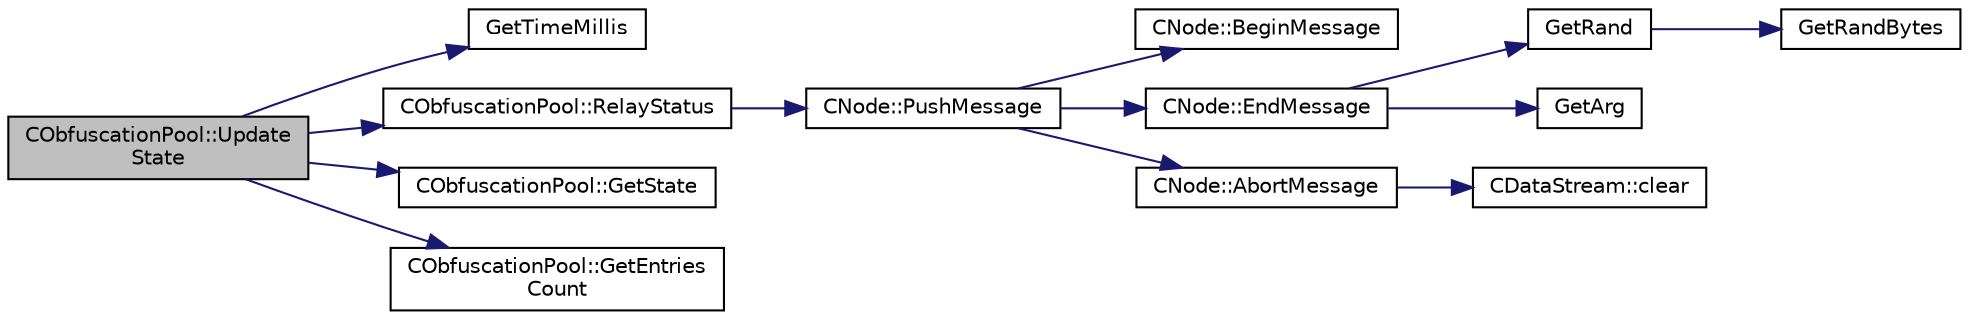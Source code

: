 digraph "CObfuscationPool::UpdateState"
{
  edge [fontname="Helvetica",fontsize="10",labelfontname="Helvetica",labelfontsize="10"];
  node [fontname="Helvetica",fontsize="10",shape=record];
  rankdir="LR";
  Node518 [label="CObfuscationPool::Update\lState",height=0.2,width=0.4,color="black", fillcolor="grey75", style="filled", fontcolor="black"];
  Node518 -> Node519 [color="midnightblue",fontsize="10",style="solid",fontname="Helvetica"];
  Node519 [label="GetTimeMillis",height=0.2,width=0.4,color="black", fillcolor="white", style="filled",URL="$utiltime_8cpp.html#a139d0fe6387b9e230a9b8bb12d9b43b9"];
  Node518 -> Node520 [color="midnightblue",fontsize="10",style="solid",fontname="Helvetica"];
  Node520 [label="CObfuscationPool::RelayStatus",height=0.2,width=0.4,color="black", fillcolor="white", style="filled",URL="$class_c_obfuscation_pool.html#a7e152493086856e4a0d7614886ced692"];
  Node520 -> Node521 [color="midnightblue",fontsize="10",style="solid",fontname="Helvetica"];
  Node521 [label="CNode::PushMessage",height=0.2,width=0.4,color="black", fillcolor="white", style="filled",URL="$class_c_node.html#a204fda3d33404cb37698c085b1583ab2"];
  Node521 -> Node522 [color="midnightblue",fontsize="10",style="solid",fontname="Helvetica"];
  Node522 [label="CNode::BeginMessage",height=0.2,width=0.4,color="black", fillcolor="white", style="filled",URL="$class_c_node.html#af76d193027757002321d0d674290b955"];
  Node521 -> Node523 [color="midnightblue",fontsize="10",style="solid",fontname="Helvetica"];
  Node523 [label="CNode::EndMessage",height=0.2,width=0.4,color="black", fillcolor="white", style="filled",URL="$class_c_node.html#af8d4b8c0f883afffcb62d906c31b2cdf"];
  Node523 -> Node524 [color="midnightblue",fontsize="10",style="solid",fontname="Helvetica"];
  Node524 [label="GetRand",height=0.2,width=0.4,color="black", fillcolor="white", style="filled",URL="$random_8cpp.html#a27d9149d522b1fa87d84e5e9ca902aef"];
  Node524 -> Node525 [color="midnightblue",fontsize="10",style="solid",fontname="Helvetica"];
  Node525 [label="GetRandBytes",height=0.2,width=0.4,color="black", fillcolor="white", style="filled",URL="$random_8cpp.html#ada0c29949c4d1ac0cc027d93c4771423",tooltip="Functions to gather random data via the OpenSSL PRNG. "];
  Node523 -> Node526 [color="midnightblue",fontsize="10",style="solid",fontname="Helvetica"];
  Node526 [label="GetArg",height=0.2,width=0.4,color="black", fillcolor="white", style="filled",URL="$util_8cpp.html#a24f685720bf40370e5bd2a192ad50cd8",tooltip="Return string argument or default value. "];
  Node521 -> Node527 [color="midnightblue",fontsize="10",style="solid",fontname="Helvetica"];
  Node527 [label="CNode::AbortMessage",height=0.2,width=0.4,color="black", fillcolor="white", style="filled",URL="$class_c_node.html#aae0fdfe555001a60bab8f216c3bc3978"];
  Node527 -> Node528 [color="midnightblue",fontsize="10",style="solid",fontname="Helvetica"];
  Node528 [label="CDataStream::clear",height=0.2,width=0.4,color="black", fillcolor="white", style="filled",URL="$class_c_data_stream.html#ade6ed9a3a481e333900e6496707b9692"];
  Node518 -> Node529 [color="midnightblue",fontsize="10",style="solid",fontname="Helvetica"];
  Node529 [label="CObfuscationPool::GetState",height=0.2,width=0.4,color="black", fillcolor="white", style="filled",URL="$class_c_obfuscation_pool.html#a38bb07f27e294022673ac6a83d18649d"];
  Node518 -> Node530 [color="midnightblue",fontsize="10",style="solid",fontname="Helvetica"];
  Node530 [label="CObfuscationPool::GetEntries\lCount",height=0.2,width=0.4,color="black", fillcolor="white", style="filled",URL="$class_c_obfuscation_pool.html#aedc697c39350c594b54161ff79aec21f"];
}
